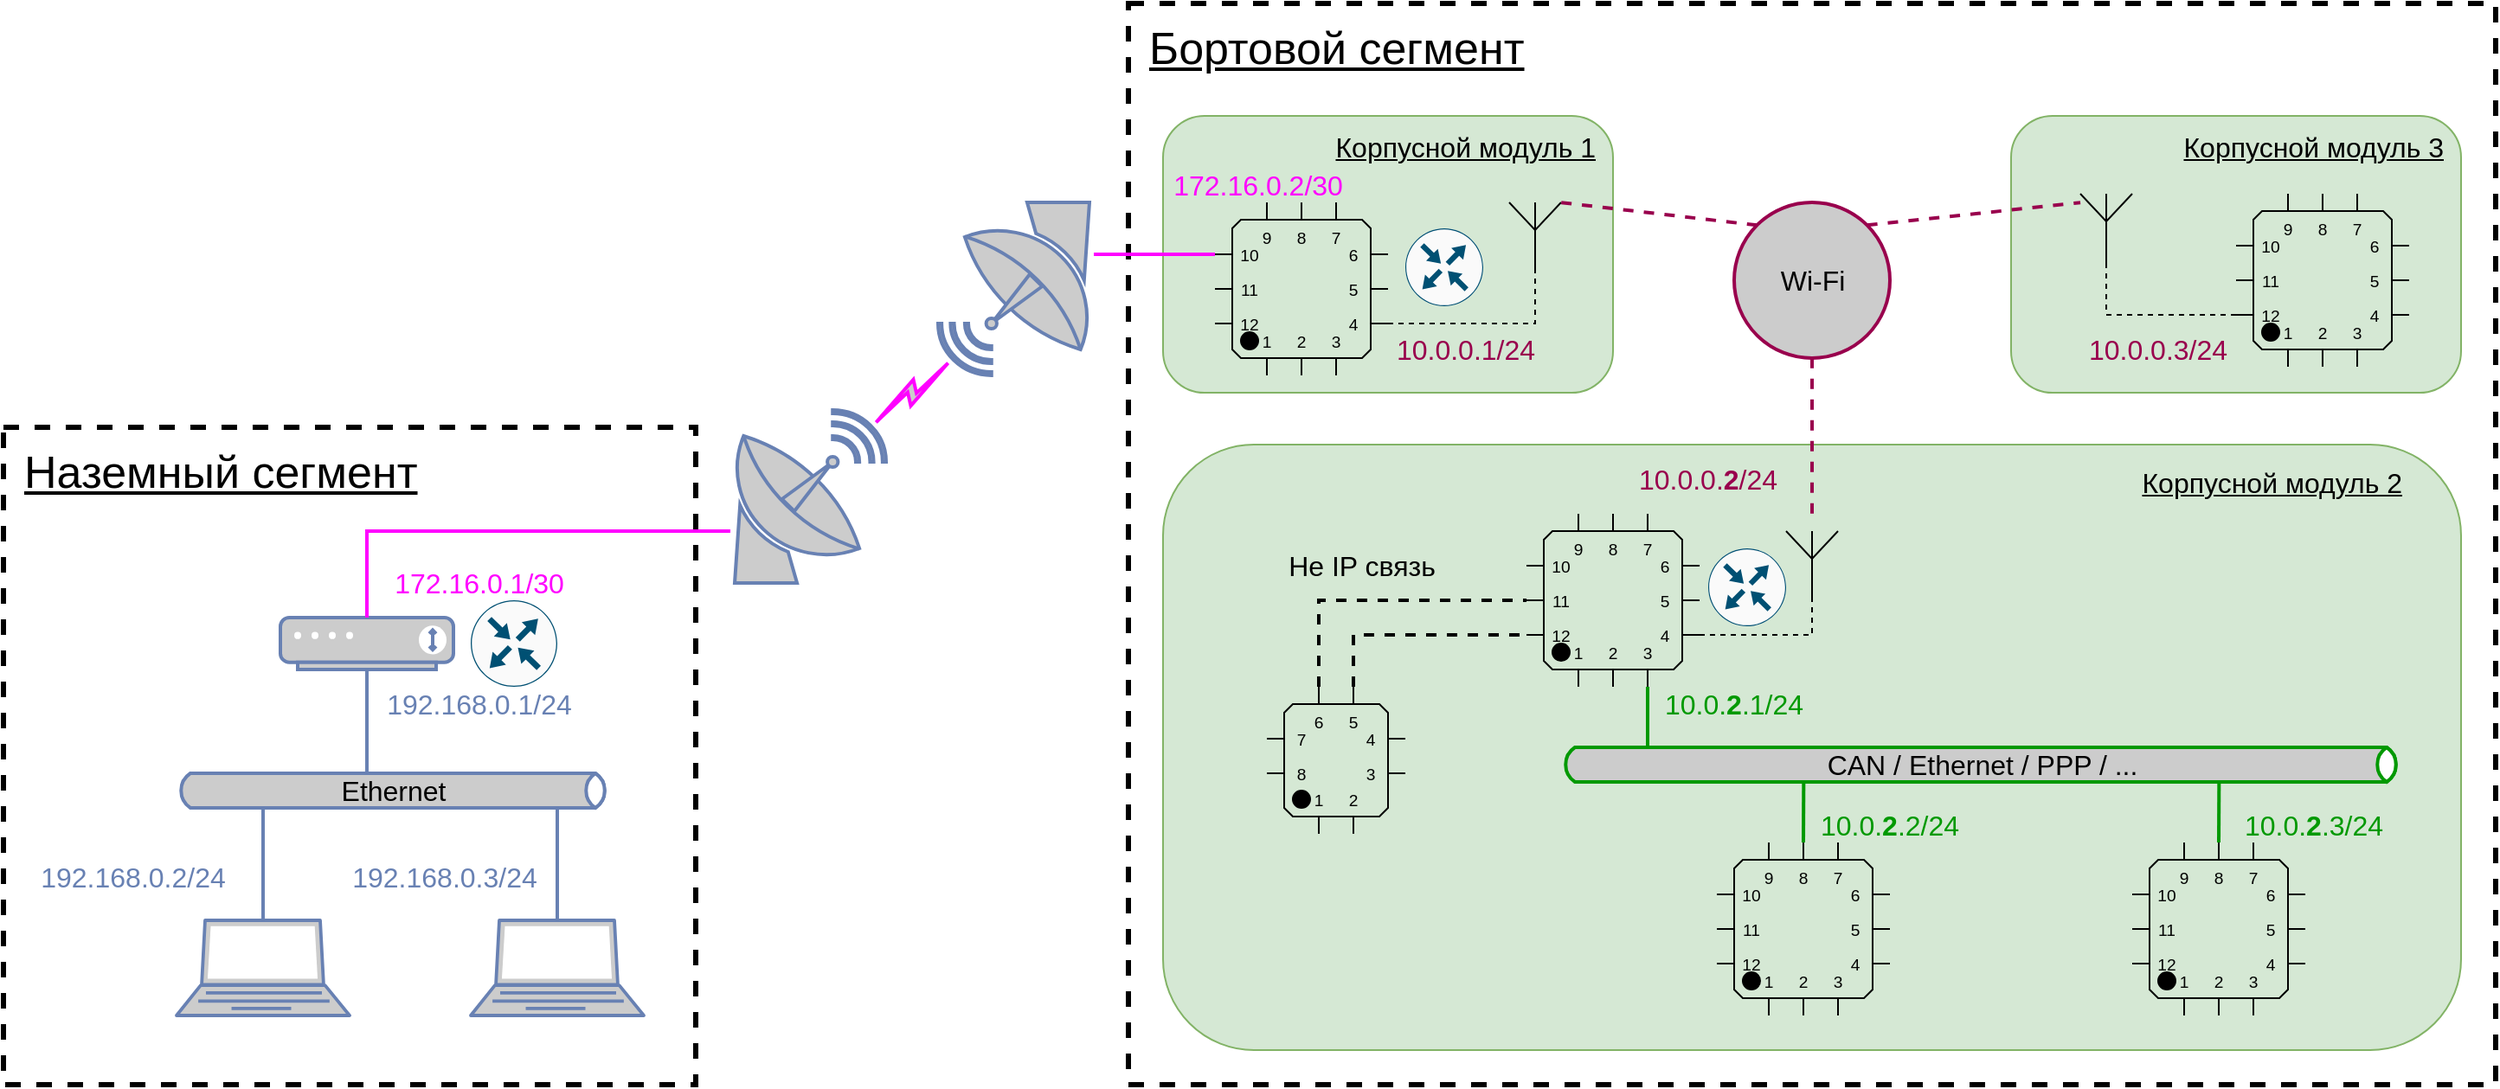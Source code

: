 <mxfile version="12.4.8" type="device"><diagram name="Page-1" id="e3a06f82-3646-2815-327d-82caf3d4e204"><mxGraphModel dx="1854" dy="1196" grid="1" gridSize="10" guides="1" tooltips="1" connect="1" arrows="1" fold="1" page="1" pageScale="1.5" pageWidth="1169" pageHeight="826" background="none" math="0" shadow="0"><root><mxCell id="0" style=";html=1;"/><mxCell id="1" style=";html=1;" parent="0"/><mxCell id="mdWG9MaQpqZodp7ez5wf-153" value="Бортовой сегмент" style="rounded=0;whiteSpace=wrap;html=1;fillColor=none;dashed=1;strokeWidth=3;perimeterSpacing=0;align=left;verticalAlign=top;spacingLeft=10;spacingTop=4;fontSize=26;fontStyle=4" vertex="1" parent="1"><mxGeometry x="860" y="70" width="790" height="625" as="geometry"/></mxCell><mxCell id="mdWG9MaQpqZodp7ez5wf-102" value="Корпусной модуль 2" style="rounded=1;whiteSpace=wrap;html=1;fillColor=#d5e8d4;strokeColor=#82b366;fontSize=16;fontStyle=4;align=right;verticalAlign=top;spacing=8;spacingRight=26;" vertex="1" parent="1"><mxGeometry x="880" y="325" width="750" height="350" as="geometry"/></mxCell><mxCell id="mdWG9MaQpqZodp7ez5wf-151" value="Наземный сегмент" style="rounded=0;whiteSpace=wrap;html=1;fillColor=none;dashed=1;strokeWidth=3;perimeterSpacing=0;fontSize=26;align=left;labelPosition=center;verticalLabelPosition=middle;verticalAlign=top;spacingTop=4;spacingLeft=10;fontStyle=4" vertex="1" parent="1"><mxGeometry x="210" y="315" width="400" height="380" as="geometry"/></mxCell><mxCell id="mdWG9MaQpqZodp7ez5wf-42" value="Корпусной модуль 1" style="rounded=1;whiteSpace=wrap;html=1;fillColor=#d5e8d4;strokeColor=#82b366;align=right;verticalAlign=top;spacing=4;spacingRight=6;fontStyle=4;fontSize=16;" vertex="1" parent="1"><mxGeometry x="880" y="135" width="260" height="160" as="geometry"/></mxCell><mxCell id="mdWG9MaQpqZodp7ez5wf-44" value="Корпусной модуль 3" style="rounded=1;whiteSpace=wrap;html=1;fillColor=#d5e8d4;strokeColor=#82b366;fontSize=16;fontStyle=4;align=right;verticalAlign=top;spacing=4;spacingRight=6;" vertex="1" parent="1"><mxGeometry x="1370" y="135" width="260" height="160" as="geometry"/></mxCell><mxCell id="mdWG9MaQpqZodp7ez5wf-4" value="" style="fontColor=#0066CC;verticalAlign=top;verticalLabelPosition=bottom;labelPosition=center;align=center;html=1;outlineConnect=0;fillColor=#CCCCCC;strokeColor=#6881B3;gradientColor=none;gradientDirection=north;strokeWidth=2;shape=mxgraph.networks.laptop;" vertex="1" parent="1"><mxGeometry x="480" y="600" width="100" height="55" as="geometry"/></mxCell><mxCell id="mdWG9MaQpqZodp7ez5wf-6" value="" style="fontColor=#0066CC;verticalAlign=top;verticalLabelPosition=bottom;labelPosition=center;align=center;html=1;outlineConnect=0;fillColor=#CCCCCC;strokeColor=#6881B3;gradientColor=none;gradientDirection=north;strokeWidth=2;shape=mxgraph.networks.laptop;" vertex="1" parent="1"><mxGeometry x="310" y="600" width="100" height="55" as="geometry"/></mxCell><mxCell id="mdWG9MaQpqZodp7ez5wf-7" value="" style="fontColor=#0066CC;verticalAlign=top;verticalLabelPosition=bottom;labelPosition=center;align=center;html=1;outlineConnect=0;fillColor=#CCCCCC;strokeColor=#6881B3;gradientColor=none;gradientDirection=north;strokeWidth=2;shape=mxgraph.networks.satellite_dish;" vertex="1" parent="1"><mxGeometry x="630" y="305" width="90" height="100" as="geometry"/></mxCell><mxCell id="mdWG9MaQpqZodp7ez5wf-9" value="Ethernet" style="html=1;fillColor=#CCCCCC;strokeColor=#6881B3;gradientColor=none;gradientDirection=north;strokeWidth=2;shape=mxgraph.networks.bus;gradientColor=none;gradientDirection=north;fontColor=#000000;perimeter=backbonePerimeter;backboneSize=20;fontSize=16;" vertex="1" parent="1"><mxGeometry x="310" y="515" width="250" height="20" as="geometry"/></mxCell><mxCell id="mdWG9MaQpqZodp7ez5wf-12" value="" style="strokeColor=#6881B3;edgeStyle=none;rounded=0;endArrow=none;html=1;strokeWidth=2;" edge="1" target="mdWG9MaQpqZodp7ez5wf-9" parent="1" source="mdWG9MaQpqZodp7ez5wf-18"><mxGeometry relative="1" as="geometry"><mxPoint x="430" y="515" as="sourcePoint"/></mxGeometry></mxCell><mxCell id="mdWG9MaQpqZodp7ez5wf-14" value="" style="strokeColor=#6881B3;edgeStyle=none;rounded=0;endArrow=none;html=1;strokeWidth=2;exitX=0.5;exitY=0;exitDx=0;exitDy=0;exitPerimeter=0;" edge="1" target="mdWG9MaQpqZodp7ez5wf-9" parent="1" source="mdWG9MaQpqZodp7ez5wf-6"><mxGeometry relative="1" as="geometry"><mxPoint x="310" y="595" as="sourcePoint"/></mxGeometry></mxCell><mxCell id="mdWG9MaQpqZodp7ez5wf-17" value="" style="strokeColor=#6881B3;edgeStyle=none;rounded=0;endArrow=none;html=1;strokeWidth=2;" edge="1" target="mdWG9MaQpqZodp7ez5wf-9" parent="1" source="mdWG9MaQpqZodp7ez5wf-4"><mxGeometry relative="1" as="geometry"><mxPoint x="490" y="595" as="sourcePoint"/></mxGeometry></mxCell><mxCell id="mdWG9MaQpqZodp7ez5wf-18" value="" style="fontColor=#0066CC;verticalAlign=top;verticalLabelPosition=bottom;labelPosition=center;align=center;html=1;outlineConnect=0;fillColor=#CCCCCC;strokeColor=#6881B3;gradientColor=none;gradientDirection=north;strokeWidth=2;shape=mxgraph.networks.modem;" vertex="1" parent="1"><mxGeometry x="370" y="425" width="100" height="30" as="geometry"/></mxCell><mxCell id="mdWG9MaQpqZodp7ez5wf-19" value="" style="strokeColor=#FF00FF;edgeStyle=orthogonalEdgeStyle;rounded=0;endArrow=none;html=1;strokeWidth=2;" edge="1" parent="1" source="mdWG9MaQpqZodp7ez5wf-18" target="mdWG9MaQpqZodp7ez5wf-7"><mxGeometry relative="1" as="geometry"><mxPoint x="430" y="465" as="sourcePoint"/><mxPoint x="430" y="584.833" as="targetPoint"/><Array as="points"><mxPoint x="420" y="375"/><mxPoint x="640" y="375"/></Array></mxGeometry></mxCell><mxCell id="mdWG9MaQpqZodp7ez5wf-36" value="" style="fontColor=#0066CC;verticalAlign=top;verticalLabelPosition=bottom;labelPosition=center;align=center;html=1;outlineConnect=0;fillColor=#CCCCCC;strokeColor=#6881B3;gradientColor=none;gradientDirection=north;strokeWidth=2;shape=mxgraph.networks.satellite_dish;direction=west;" vertex="1" parent="1"><mxGeometry x="750" y="185" width="90" height="100" as="geometry"/></mxCell><mxCell id="mdWG9MaQpqZodp7ez5wf-38" value="" style="shadow=0;dashed=0;align=center;html=1;strokeWidth=1;shape=mxgraph.electrical.logic_gates.qfp_ic;labelNames=a,b,c,d,e,f,g,h,i,j,k,l,m,n,o,p,q,r,s,t,u,v,w,x,y,z,a1,b1,c1,d1,e1,f1,g1,h1,i1,j1,k1,l1,m1,n1;fillColor=none;" vertex="1" parent="1"><mxGeometry x="910" y="185" width="100" height="100" as="geometry"/></mxCell><mxCell id="mdWG9MaQpqZodp7ez5wf-52" style="edgeStyle=orthogonalEdgeStyle;rounded=0;orthogonalLoop=1;jettySize=auto;html=1;exitX=0;exitY=0;exitDx=0;exitDy=70;exitPerimeter=0;entryX=0.5;entryY=1;entryDx=0;entryDy=0;entryPerimeter=0;endArrow=none;endFill=0;dashed=1;" edge="1" parent="1" source="mdWG9MaQpqZodp7ez5wf-39" target="mdWG9MaQpqZodp7ez5wf-48"><mxGeometry relative="1" as="geometry"/></mxCell><mxCell id="mdWG9MaQpqZodp7ez5wf-39" value="" style="shadow=0;dashed=0;align=center;html=1;strokeWidth=1;shape=mxgraph.electrical.logic_gates.qfp_ic;labelNames=a,b,c,d,e,f,g,h,i,j,k,l,m,n,o,p,q,r,s,t,u,v,w,x,y,z,a1,b1,c1,d1,e1,f1,g1,h1,i1,j1,k1,l1,m1,n1;fillColor=none;" vertex="1" parent="1"><mxGeometry x="1500" y="180" width="100" height="100" as="geometry"/></mxCell><mxCell id="mdWG9MaQpqZodp7ez5wf-48" value="" style="verticalLabelPosition=bottom;shadow=0;dashed=0;align=center;html=1;verticalAlign=top;shape=mxgraph.electrical.radio.aerial_-_antenna_1;fillColor=none;" vertex="1" parent="1"><mxGeometry x="1410" y="180" width="30" height="40" as="geometry"/></mxCell><mxCell id="mdWG9MaQpqZodp7ez5wf-49" value="" style="verticalLabelPosition=bottom;shadow=0;dashed=0;align=center;html=1;verticalAlign=top;shape=mxgraph.electrical.radio.aerial_-_antenna_1;fillColor=none;" vertex="1" parent="1"><mxGeometry x="1080" y="185" width="30" height="40" as="geometry"/></mxCell><mxCell id="mdWG9MaQpqZodp7ez5wf-55" style="edgeStyle=orthogonalEdgeStyle;rounded=0;orthogonalLoop=1;jettySize=auto;html=1;exitX=1;exitY=0;exitDx=0;exitDy=70;exitPerimeter=0;entryX=0.5;entryY=1;entryDx=0;entryDy=0;entryPerimeter=0;endArrow=none;endFill=0;dashed=1;" edge="1" parent="1" source="mdWG9MaQpqZodp7ez5wf-38" target="mdWG9MaQpqZodp7ez5wf-49"><mxGeometry relative="1" as="geometry"><mxPoint x="1020.003" y="450.003" as="sourcePoint"/><mxPoint x="1115.003" y="470.003" as="targetPoint"/><Array as="points"><mxPoint x="1095" y="255"/></Array></mxGeometry></mxCell><mxCell id="mdWG9MaQpqZodp7ez5wf-61" value="" style="html=1;outlineConnect=0;fillColor=#CCCCCC;strokeColor=#FF00FF;gradientColor=none;gradientDirection=north;strokeWidth=2;shape=mxgraph.networks.comm_link_edge;html=1;endArrow=none;endFill=0;entryX=0.91;entryY=0.09;entryDx=0;entryDy=0;entryPerimeter=0;exitX=0.91;exitY=0.09;exitDx=0;exitDy=0;exitPerimeter=0;" edge="1" parent="1" source="mdWG9MaQpqZodp7ez5wf-7" target="mdWG9MaQpqZodp7ez5wf-36"><mxGeometry width="100" height="100" relative="1" as="geometry"><mxPoint x="660" y="445" as="sourcePoint"/><mxPoint x="760" y="345" as="targetPoint"/></mxGeometry></mxCell><mxCell id="mdWG9MaQpqZodp7ez5wf-80" value="" style="endArrow=none;dashed=1;html=1;exitX=0.885;exitY=0.313;exitDx=0;exitDy=0;exitPerimeter=0;fontColor=#99004D;strokeColor=#99004D;entryX=0;entryY=0;entryDx=0;entryDy=0;strokeWidth=2;" edge="1" parent="1" source="mdWG9MaQpqZodp7ez5wf-42" target="mdWG9MaQpqZodp7ez5wf-128"><mxGeometry width="50" height="50" relative="1" as="geometry"><mxPoint x="1100" y="405" as="sourcePoint"/><mxPoint x="1219" y="205" as="targetPoint"/></mxGeometry></mxCell><mxCell id="mdWG9MaQpqZodp7ez5wf-81" value="" style="endArrow=none;dashed=1;html=1;fontColor=#99004D;strokeColor=#99004D;exitX=0.5;exitY=0.114;exitDx=0;exitDy=0;exitPerimeter=0;entryX=0.5;entryY=1;entryDx=0;entryDy=0;strokeWidth=2;" edge="1" parent="1" source="mdWG9MaQpqZodp7ez5wf-102" target="mdWG9MaQpqZodp7ez5wf-128"><mxGeometry width="50" height="50" relative="1" as="geometry"><mxPoint x="1040" y="515" as="sourcePoint"/><mxPoint x="1255" y="305" as="targetPoint"/></mxGeometry></mxCell><mxCell id="mdWG9MaQpqZodp7ez5wf-82" value="" style="endArrow=none;dashed=1;html=1;entryX=0.154;entryY=0.313;entryDx=0;entryDy=0;entryPerimeter=0;fontColor=#99004D;strokeColor=#99004D;exitX=1;exitY=0;exitDx=0;exitDy=0;strokeWidth=2;" edge="1" parent="1" source="mdWG9MaQpqZodp7ez5wf-128" target="mdWG9MaQpqZodp7ez5wf-44"><mxGeometry width="50" height="50" relative="1" as="geometry"><mxPoint x="1312" y="205" as="sourcePoint"/><mxPoint x="1459.92" y="359.86" as="targetPoint"/></mxGeometry></mxCell><mxCell id="mdWG9MaQpqZodp7ez5wf-91" value="10.0.0.3/24" style="text;html=1;strokeColor=none;fillColor=none;align=center;verticalAlign=middle;whiteSpace=wrap;rounded=0;fontSize=16;fontColor=#99004D;" vertex="1" parent="1"><mxGeometry x="1410" y="260" width="90" height="20" as="geometry"/></mxCell><mxCell id="mdWG9MaQpqZodp7ez5wf-105" value="" style="shadow=0;dashed=0;align=center;html=1;strokeWidth=1;shape=mxgraph.electrical.logic_gates.qfp_ic;labelNames=a,b,c,d,e,f,g,h,i,j,k,l,m,n,o,p,q,r,s,t,u,v,w,x,y,z,a1,b1,c1,d1,e1,f1,g1,h1,i1,j1,k1,l1,m1,n1;fillColor=none;" vertex="1" parent="1"><mxGeometry x="1090" y="365" width="100" height="100" as="geometry"/></mxCell><mxCell id="mdWG9MaQpqZodp7ez5wf-106" value="" style="verticalLabelPosition=bottom;shadow=0;dashed=0;align=center;html=1;verticalAlign=top;shape=mxgraph.electrical.radio.aerial_-_antenna_1;fillColor=none;" vertex="1" parent="1"><mxGeometry x="1240" y="375" width="30" height="40" as="geometry"/></mxCell><mxCell id="mdWG9MaQpqZodp7ez5wf-107" style="edgeStyle=orthogonalEdgeStyle;rounded=0;orthogonalLoop=1;jettySize=auto;html=1;exitX=1;exitY=0;exitDx=0;exitDy=70;exitPerimeter=0;entryX=0.5;entryY=1;entryDx=0;entryDy=0;entryPerimeter=0;endArrow=none;endFill=0;dashed=1;" edge="1" parent="1" source="mdWG9MaQpqZodp7ez5wf-105" target="mdWG9MaQpqZodp7ez5wf-106"><mxGeometry relative="1" as="geometry"><mxPoint x="1510.176" y="225.118" as="sourcePoint"/><mxPoint x="1434.882" y="194.529" as="targetPoint"/></mxGeometry></mxCell><mxCell id="mdWG9MaQpqZodp7ez5wf-108" value="CAN / Ethernet / PPP / ..." style="html=1;fillColor=#CCCCCC;strokeColor=#009900;gradientColor=none;gradientDirection=north;strokeWidth=2;shape=mxgraph.networks.bus;gradientColor=none;gradientDirection=north;fontColor=#000000;perimeter=backbonePerimeter;backboneSize=20;fontSize=16;" vertex="1" parent="1"><mxGeometry x="1110" y="500" width="485" height="20" as="geometry"/></mxCell><mxCell id="mdWG9MaQpqZodp7ez5wf-110" value="" style="shadow=0;dashed=0;align=center;html=1;strokeWidth=1;shape=mxgraph.electrical.logic_gates.qfp_ic;labelNames=a,b,c,d,e,f,g,h,i,j,k,l,m,n,o,p,q,r,s,t,u,v,w,x,y,z,a1,b1,c1,d1,e1,f1,g1,h1,i1,j1,k1,l1,m1,n1;fillColor=none;" vertex="1" parent="1"><mxGeometry x="1200" y="555" width="100" height="100" as="geometry"/></mxCell><mxCell id="mdWG9MaQpqZodp7ez5wf-111" value="" style="shadow=0;dashed=0;align=center;html=1;strokeWidth=1;shape=mxgraph.electrical.logic_gates.qfp_ic;labelNames=a,b,c,d,e,f,g,h,i,j,k,l,m,n,o,p,q,r,s,t,u,v,w,x,y,z,a1,b1,c1,d1,e1,f1,g1,h1,i1,j1,k1,l1,m1,n1;fillColor=none;" vertex="1" parent="1"><mxGeometry x="1440" y="555" width="100" height="100" as="geometry"/></mxCell><mxCell id="mdWG9MaQpqZodp7ez5wf-115" value="" style="shadow=0;dashed=0;align=center;html=1;strokeWidth=1;shape=mxgraph.electrical.logic_gates.qfp_ic;labelNames=a,b,c,d,e,f,g,h,i,j,k,l,m,n,o,p,q,r,s,t,u,v,w,x,y,z,a1,b1,c1,d1,e1,f1,g1,h1,i1,j1,k1,l1,m1,n1;fillColor=none;" vertex="1" parent="1"><mxGeometry x="940" y="465" width="80" height="85" as="geometry"/></mxCell><mxCell id="mdWG9MaQpqZodp7ez5wf-116" style="edgeStyle=orthogonalEdgeStyle;rounded=0;orthogonalLoop=1;jettySize=auto;html=1;entryX=0;entryY=0;entryDx=0;entryDy=70;entryPerimeter=0;endArrow=none;endFill=0;dashed=1;strokeColor=#000000;fontColor=#000000;strokeWidth=2;" edge="1" parent="1" target="mdWG9MaQpqZodp7ez5wf-105"><mxGeometry relative="1" as="geometry"><mxPoint x="990" y="465" as="sourcePoint"/><mxPoint x="1105.471" y="214.529" as="targetPoint"/><Array as="points"><mxPoint x="990" y="435"/></Array></mxGeometry></mxCell><mxCell id="mdWG9MaQpqZodp7ez5wf-117" style="edgeStyle=orthogonalEdgeStyle;rounded=0;orthogonalLoop=1;jettySize=auto;html=1;entryX=0;entryY=0;entryDx=0;entryDy=50;entryPerimeter=0;endArrow=none;endFill=0;dashed=1;strokeColor=#000000;fontColor=#000000;strokeWidth=2;" edge="1" parent="1" target="mdWG9MaQpqZodp7ez5wf-105"><mxGeometry relative="1" as="geometry"><mxPoint x="970" y="465" as="sourcePoint"/><mxPoint x="1100.31" y="445.069" as="targetPoint"/><Array as="points"><mxPoint x="970" y="415"/></Array></mxGeometry></mxCell><mxCell id="mdWG9MaQpqZodp7ez5wf-118" value="" style="strokeColor=#009900;rounded=0;endArrow=none;html=1;strokeWidth=2;entryX=0;entryY=1;entryDx=70;entryDy=0;entryPerimeter=0;" edge="1" parent="1" source="mdWG9MaQpqZodp7ez5wf-108" target="mdWG9MaQpqZodp7ez5wf-105"><mxGeometry relative="1" as="geometry"><mxPoint x="749.65" y="650.28" as="sourcePoint"/><mxPoint x="1004.133" y="660.28" as="targetPoint"/></mxGeometry></mxCell><mxCell id="mdWG9MaQpqZodp7ez5wf-119" value="" style="strokeColor=#009900;rounded=0;endArrow=none;html=1;strokeWidth=2;entryX=0;entryY=0;entryDx=50;entryDy=0;entryPerimeter=0;exitX=0.289;exitY=1.008;exitDx=0;exitDy=0;exitPerimeter=0;" edge="1" parent="1" source="mdWG9MaQpqZodp7ez5wf-108" target="mdWG9MaQpqZodp7ez5wf-110"><mxGeometry relative="1" as="geometry"><mxPoint x="1170.0" y="509.69" as="sourcePoint"/><mxPoint x="1170.0" y="475.0" as="targetPoint"/></mxGeometry></mxCell><mxCell id="mdWG9MaQpqZodp7ez5wf-120" value="" style="strokeColor=#009900;rounded=0;endArrow=none;html=1;strokeWidth=2;entryX=0;entryY=0;entryDx=50;entryDy=0;entryPerimeter=0;exitX=0.289;exitY=1.008;exitDx=0;exitDy=0;exitPerimeter=0;" edge="1" parent="1"><mxGeometry relative="1" as="geometry"><mxPoint x="1490.165" y="520.16" as="sourcePoint"/><mxPoint x="1490.0" y="555.0" as="targetPoint"/></mxGeometry></mxCell><mxCell id="mdWG9MaQpqZodp7ez5wf-121" value="10.0.0.1/24" style="text;html=1;strokeColor=none;fillColor=none;align=center;verticalAlign=middle;whiteSpace=wrap;rounded=0;fontSize=16;fontColor=#99004D;" vertex="1" parent="1"><mxGeometry x="1010" y="260" width="90" height="20" as="geometry"/></mxCell><mxCell id="mdWG9MaQpqZodp7ez5wf-122" style="edgeStyle=none;rounded=0;orthogonalLoop=1;jettySize=auto;html=1;exitX=0.25;exitY=1;exitDx=0;exitDy=0;endArrow=none;endFill=0;strokeColor=#009900;fontSize=16;fontColor=#000000;" edge="1" parent="1" source="mdWG9MaQpqZodp7ez5wf-121" target="mdWG9MaQpqZodp7ez5wf-121"><mxGeometry relative="1" as="geometry"/></mxCell><mxCell id="mdWG9MaQpqZodp7ez5wf-124" value="10.0.0.&lt;b&gt;2&lt;/b&gt;/24" style="text;html=1;strokeColor=none;fillColor=none;align=center;verticalAlign=middle;whiteSpace=wrap;rounded=0;fontSize=16;fontColor=#99004D;" vertex="1" parent="1"><mxGeometry x="1150" y="335" width="90" height="20" as="geometry"/></mxCell><mxCell id="mdWG9MaQpqZodp7ez5wf-125" value="&lt;font color=&quot;#009900&quot;&gt;10.0.&lt;b&gt;2&lt;/b&gt;.1/24&lt;/font&gt;" style="text;html=1;strokeColor=none;fillColor=none;align=center;verticalAlign=middle;whiteSpace=wrap;rounded=0;fontSize=16;fontColor=#99004D;" vertex="1" parent="1"><mxGeometry x="1165" y="465" width="90" height="20" as="geometry"/></mxCell><mxCell id="mdWG9MaQpqZodp7ez5wf-126" value="&lt;font color=&quot;#009900&quot;&gt;10.0.&lt;b&gt;2&lt;/b&gt;.2/24&lt;/font&gt;" style="text;html=1;strokeColor=none;fillColor=none;align=center;verticalAlign=middle;whiteSpace=wrap;rounded=0;fontSize=16;fontColor=#99004D;" vertex="1" parent="1"><mxGeometry x="1255" y="535" width="90" height="20" as="geometry"/></mxCell><mxCell id="mdWG9MaQpqZodp7ez5wf-127" value="&lt;font color=&quot;#009900&quot;&gt;10.0.&lt;b&gt;2&lt;/b&gt;.3/24&lt;/font&gt;" style="text;html=1;strokeColor=none;fillColor=none;align=center;verticalAlign=middle;whiteSpace=wrap;rounded=0;fontSize=16;fontColor=#99004D;" vertex="1" parent="1"><mxGeometry x="1500" y="535" width="90" height="20" as="geometry"/></mxCell><mxCell id="mdWG9MaQpqZodp7ez5wf-128" value="&lt;font style=&quot;font-size: 16px&quot; color=&quot;#000000&quot;&gt;Wi-Fi&lt;/font&gt;" style="html=1;fillColor=#CCCCCC;strokeColor=#99004D;shape=ellipse;perimeter=ellipsePerimeter;gradientColor=none;gradientDirection=north;fontColor=#ffffff;strokeWidth=2;" vertex="1" parent="1"><mxGeometry x="1210" y="185" width="90" height="90" as="geometry"/></mxCell><mxCell id="mdWG9MaQpqZodp7ez5wf-137" value="&lt;font&gt;Не IP связь&lt;/font&gt;" style="text;html=1;strokeColor=none;fillColor=none;align=center;verticalAlign=middle;whiteSpace=wrap;rounded=0;fontSize=16;fontColor=#000000;labelBackgroundColor=none;" vertex="1" parent="1"><mxGeometry x="950" y="385" width="90" height="20" as="geometry"/></mxCell><mxCell id="mdWG9MaQpqZodp7ez5wf-139" value="" style="strokeColor=#FF00FF;edgeStyle=orthogonalEdgeStyle;rounded=0;endArrow=none;html=1;strokeWidth=2;exitX=0;exitY=0;exitDx=0;exitDy=30;exitPerimeter=0;" edge="1" parent="1" source="mdWG9MaQpqZodp7ez5wf-38" target="mdWG9MaQpqZodp7ez5wf-36"><mxGeometry relative="1" as="geometry"><mxPoint x="510" y="235" as="sourcePoint"/><mxPoint x="765" y="245" as="targetPoint"/><Array as="points"><mxPoint x="820" y="215"/></Array></mxGeometry></mxCell><mxCell id="mdWG9MaQpqZodp7ez5wf-140" value="172.16.0.1/30" style="text;html=1;strokeColor=none;fillColor=none;align=center;verticalAlign=middle;whiteSpace=wrap;rounded=0;fontSize=16;fontColor=#FF00FF;" vertex="1" parent="1"><mxGeometry x="430" y="395" width="110" height="20" as="geometry"/></mxCell><mxCell id="mdWG9MaQpqZodp7ez5wf-141" value="172.16.0.2/30" style="text;html=1;strokeColor=none;fillColor=none;align=center;verticalAlign=middle;whiteSpace=wrap;rounded=0;fontSize=16;fontColor=#FF00FF;" vertex="1" parent="1"><mxGeometry x="880" y="165" width="110" height="20" as="geometry"/></mxCell><mxCell id="mdWG9MaQpqZodp7ez5wf-144" value="&lt;font color=&quot;#6881b3&quot;&gt;192.168.0.1/24&lt;br&gt;&lt;/font&gt;" style="text;html=1;strokeColor=none;fillColor=none;align=center;verticalAlign=middle;whiteSpace=wrap;rounded=0;fontSize=16;fontColor=#FF00FF;" vertex="1" parent="1"><mxGeometry x="430" y="465" width="110" height="20" as="geometry"/></mxCell><mxCell id="mdWG9MaQpqZodp7ez5wf-145" value="&lt;font color=&quot;#6881b3&quot;&gt;192.168.0.3/24&lt;/font&gt;" style="text;html=1;strokeColor=none;fillColor=none;align=center;verticalAlign=middle;whiteSpace=wrap;rounded=0;fontSize=16;fontColor=#FF00FF;" vertex="1" parent="1"><mxGeometry x="410" y="565" width="110" height="20" as="geometry"/></mxCell><mxCell id="mdWG9MaQpqZodp7ez5wf-146" value="&lt;font color=&quot;#6881b3&quot;&gt;192.168.0.2/24&lt;/font&gt;" style="text;html=1;strokeColor=none;fillColor=none;align=center;verticalAlign=middle;whiteSpace=wrap;rounded=0;fontSize=16;fontColor=#FF00FF;" vertex="1" parent="1"><mxGeometry x="230" y="565" width="110" height="20" as="geometry"/></mxCell><mxCell id="mdWG9MaQpqZodp7ez5wf-148" value="" style="points=[[0.5,0,0],[1,0.5,0],[0.5,1,0],[0,0.5,0],[0.145,0.145,0],[0.856,0.145,0],[0.855,0.856,0],[0.145,0.855,0]];verticalLabelPosition=bottom;html=1;verticalAlign=top;aspect=fixed;align=center;pointerEvents=1;shape=mxgraph.cisco19.rect;prIcon=router;fillColor=#FAFAFA;strokeColor=#005073;fontSize=16;fontColor=#FF00FF;" vertex="1" parent="1"><mxGeometry x="480" y="415" width="50" height="50" as="geometry"/></mxCell><mxCell id="mdWG9MaQpqZodp7ez5wf-149" value="" style="points=[[0.5,0,0],[1,0.5,0],[0.5,1,0],[0,0.5,0],[0.145,0.145,0],[0.856,0.145,0],[0.855,0.856,0],[0.145,0.855,0]];verticalLabelPosition=bottom;html=1;verticalAlign=top;aspect=fixed;align=center;pointerEvents=1;shape=mxgraph.cisco19.rect;prIcon=router;fillColor=#FAFAFA;strokeColor=#005073;fontSize=16;fontColor=#FF00FF;" vertex="1" parent="1"><mxGeometry x="1020" y="200" width="45" height="45" as="geometry"/></mxCell><mxCell id="mdWG9MaQpqZodp7ez5wf-150" value="" style="points=[[0.5,0,0],[1,0.5,0],[0.5,1,0],[0,0.5,0],[0.145,0.145,0],[0.856,0.145,0],[0.855,0.856,0],[0.145,0.855,0]];verticalLabelPosition=bottom;html=1;verticalAlign=top;aspect=fixed;align=center;pointerEvents=1;shape=mxgraph.cisco19.rect;prIcon=router;fillColor=#FAFAFA;strokeColor=#005073;fontSize=16;fontColor=#FF00FF;" vertex="1" parent="1"><mxGeometry x="1195" y="385" width="45" height="45" as="geometry"/></mxCell></root></mxGraphModel></diagram></mxfile>